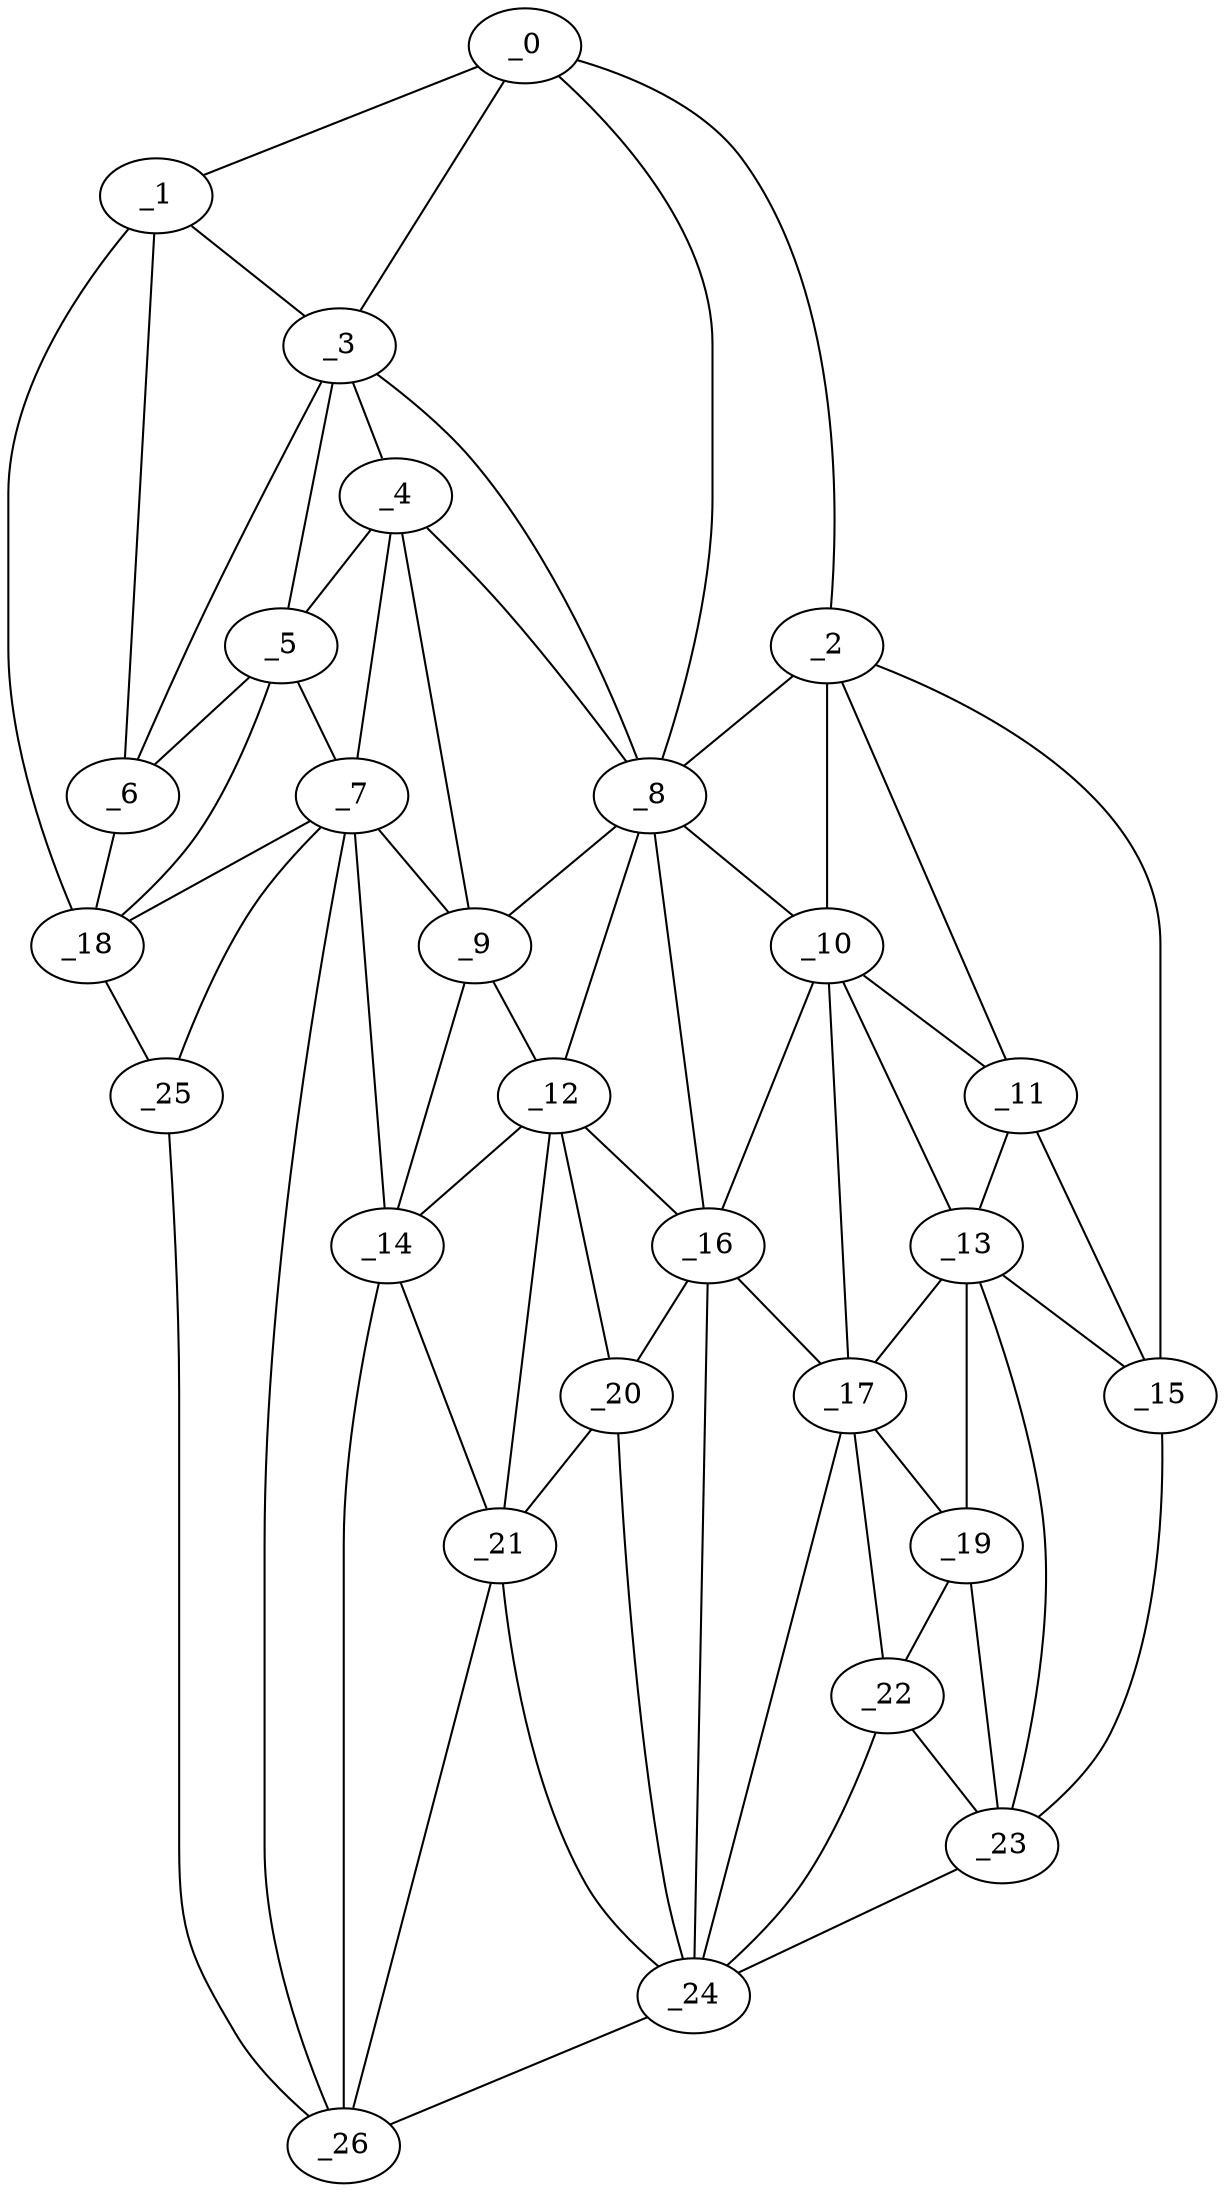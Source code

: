 graph "obj7__300.gxl" {
	_0	 [x=37,
		y=9];
	_1	 [x=46,
		y=5];
	_0 -- _1	 [valence=1];
	_2	 [x=48,
		y=124];
	_0 -- _2	 [valence=1];
	_3	 [x=54,
		y=19];
	_0 -- _3	 [valence=2];
	_8	 [x=74,
		y=55];
	_0 -- _8	 [valence=1];
	_1 -- _3	 [valence=1];
	_6	 [x=68,
		y=10];
	_1 -- _6	 [valence=2];
	_18	 [x=92,
		y=14];
	_1 -- _18	 [valence=1];
	_2 -- _8	 [valence=2];
	_10	 [x=78,
		y=72];
	_2 -- _10	 [valence=2];
	_11	 [x=79,
		y=101];
	_2 -- _11	 [valence=2];
	_15	 [x=84,
		y=106];
	_2 -- _15	 [valence=1];
	_4	 [x=66,
		y=28];
	_3 -- _4	 [valence=1];
	_5	 [x=67,
		y=23];
	_3 -- _5	 [valence=2];
	_3 -- _6	 [valence=2];
	_3 -- _8	 [valence=2];
	_4 -- _5	 [valence=2];
	_7	 [x=73,
		y=30];
	_4 -- _7	 [valence=2];
	_4 -- _8	 [valence=2];
	_9	 [x=76,
		y=42];
	_4 -- _9	 [valence=2];
	_5 -- _6	 [valence=1];
	_5 -- _7	 [valence=2];
	_5 -- _18	 [valence=2];
	_6 -- _18	 [valence=1];
	_7 -- _9	 [valence=1];
	_14	 [x=84,
		y=44];
	_7 -- _14	 [valence=1];
	_7 -- _18	 [valence=2];
	_25	 [x=97,
		y=24];
	_7 -- _25	 [valence=1];
	_26	 [x=97,
		y=36];
	_7 -- _26	 [valence=2];
	_8 -- _9	 [valence=2];
	_8 -- _10	 [valence=2];
	_12	 [x=82,
		y=50];
	_8 -- _12	 [valence=2];
	_16	 [x=87,
		y=61];
	_8 -- _16	 [valence=1];
	_9 -- _12	 [valence=2];
	_9 -- _14	 [valence=2];
	_10 -- _11	 [valence=2];
	_13	 [x=82,
		y=95];
	_10 -- _13	 [valence=1];
	_10 -- _16	 [valence=2];
	_17	 [x=87,
		y=79];
	_10 -- _17	 [valence=1];
	_11 -- _13	 [valence=2];
	_11 -- _15	 [valence=2];
	_12 -- _14	 [valence=1];
	_12 -- _16	 [valence=1];
	_20	 [x=94,
		y=55];
	_12 -- _20	 [valence=2];
	_21	 [x=95,
		y=51];
	_12 -- _21	 [valence=2];
	_13 -- _15	 [valence=2];
	_13 -- _17	 [valence=2];
	_19	 [x=92,
		y=93];
	_13 -- _19	 [valence=2];
	_23	 [x=95,
		y=98];
	_13 -- _23	 [valence=1];
	_14 -- _21	 [valence=2];
	_14 -- _26	 [valence=1];
	_15 -- _23	 [valence=1];
	_16 -- _17	 [valence=2];
	_16 -- _20	 [valence=2];
	_24	 [x=96,
		y=67];
	_16 -- _24	 [valence=2];
	_17 -- _19	 [valence=2];
	_22	 [x=95,
		y=79];
	_17 -- _22	 [valence=2];
	_17 -- _24	 [valence=1];
	_18 -- _25	 [valence=1];
	_19 -- _22	 [valence=2];
	_19 -- _23	 [valence=2];
	_20 -- _21	 [valence=2];
	_20 -- _24	 [valence=2];
	_21 -- _24	 [valence=1];
	_21 -- _26	 [valence=2];
	_22 -- _23	 [valence=1];
	_22 -- _24	 [valence=1];
	_23 -- _24	 [valence=1];
	_24 -- _26	 [valence=1];
	_25 -- _26	 [valence=1];
}
